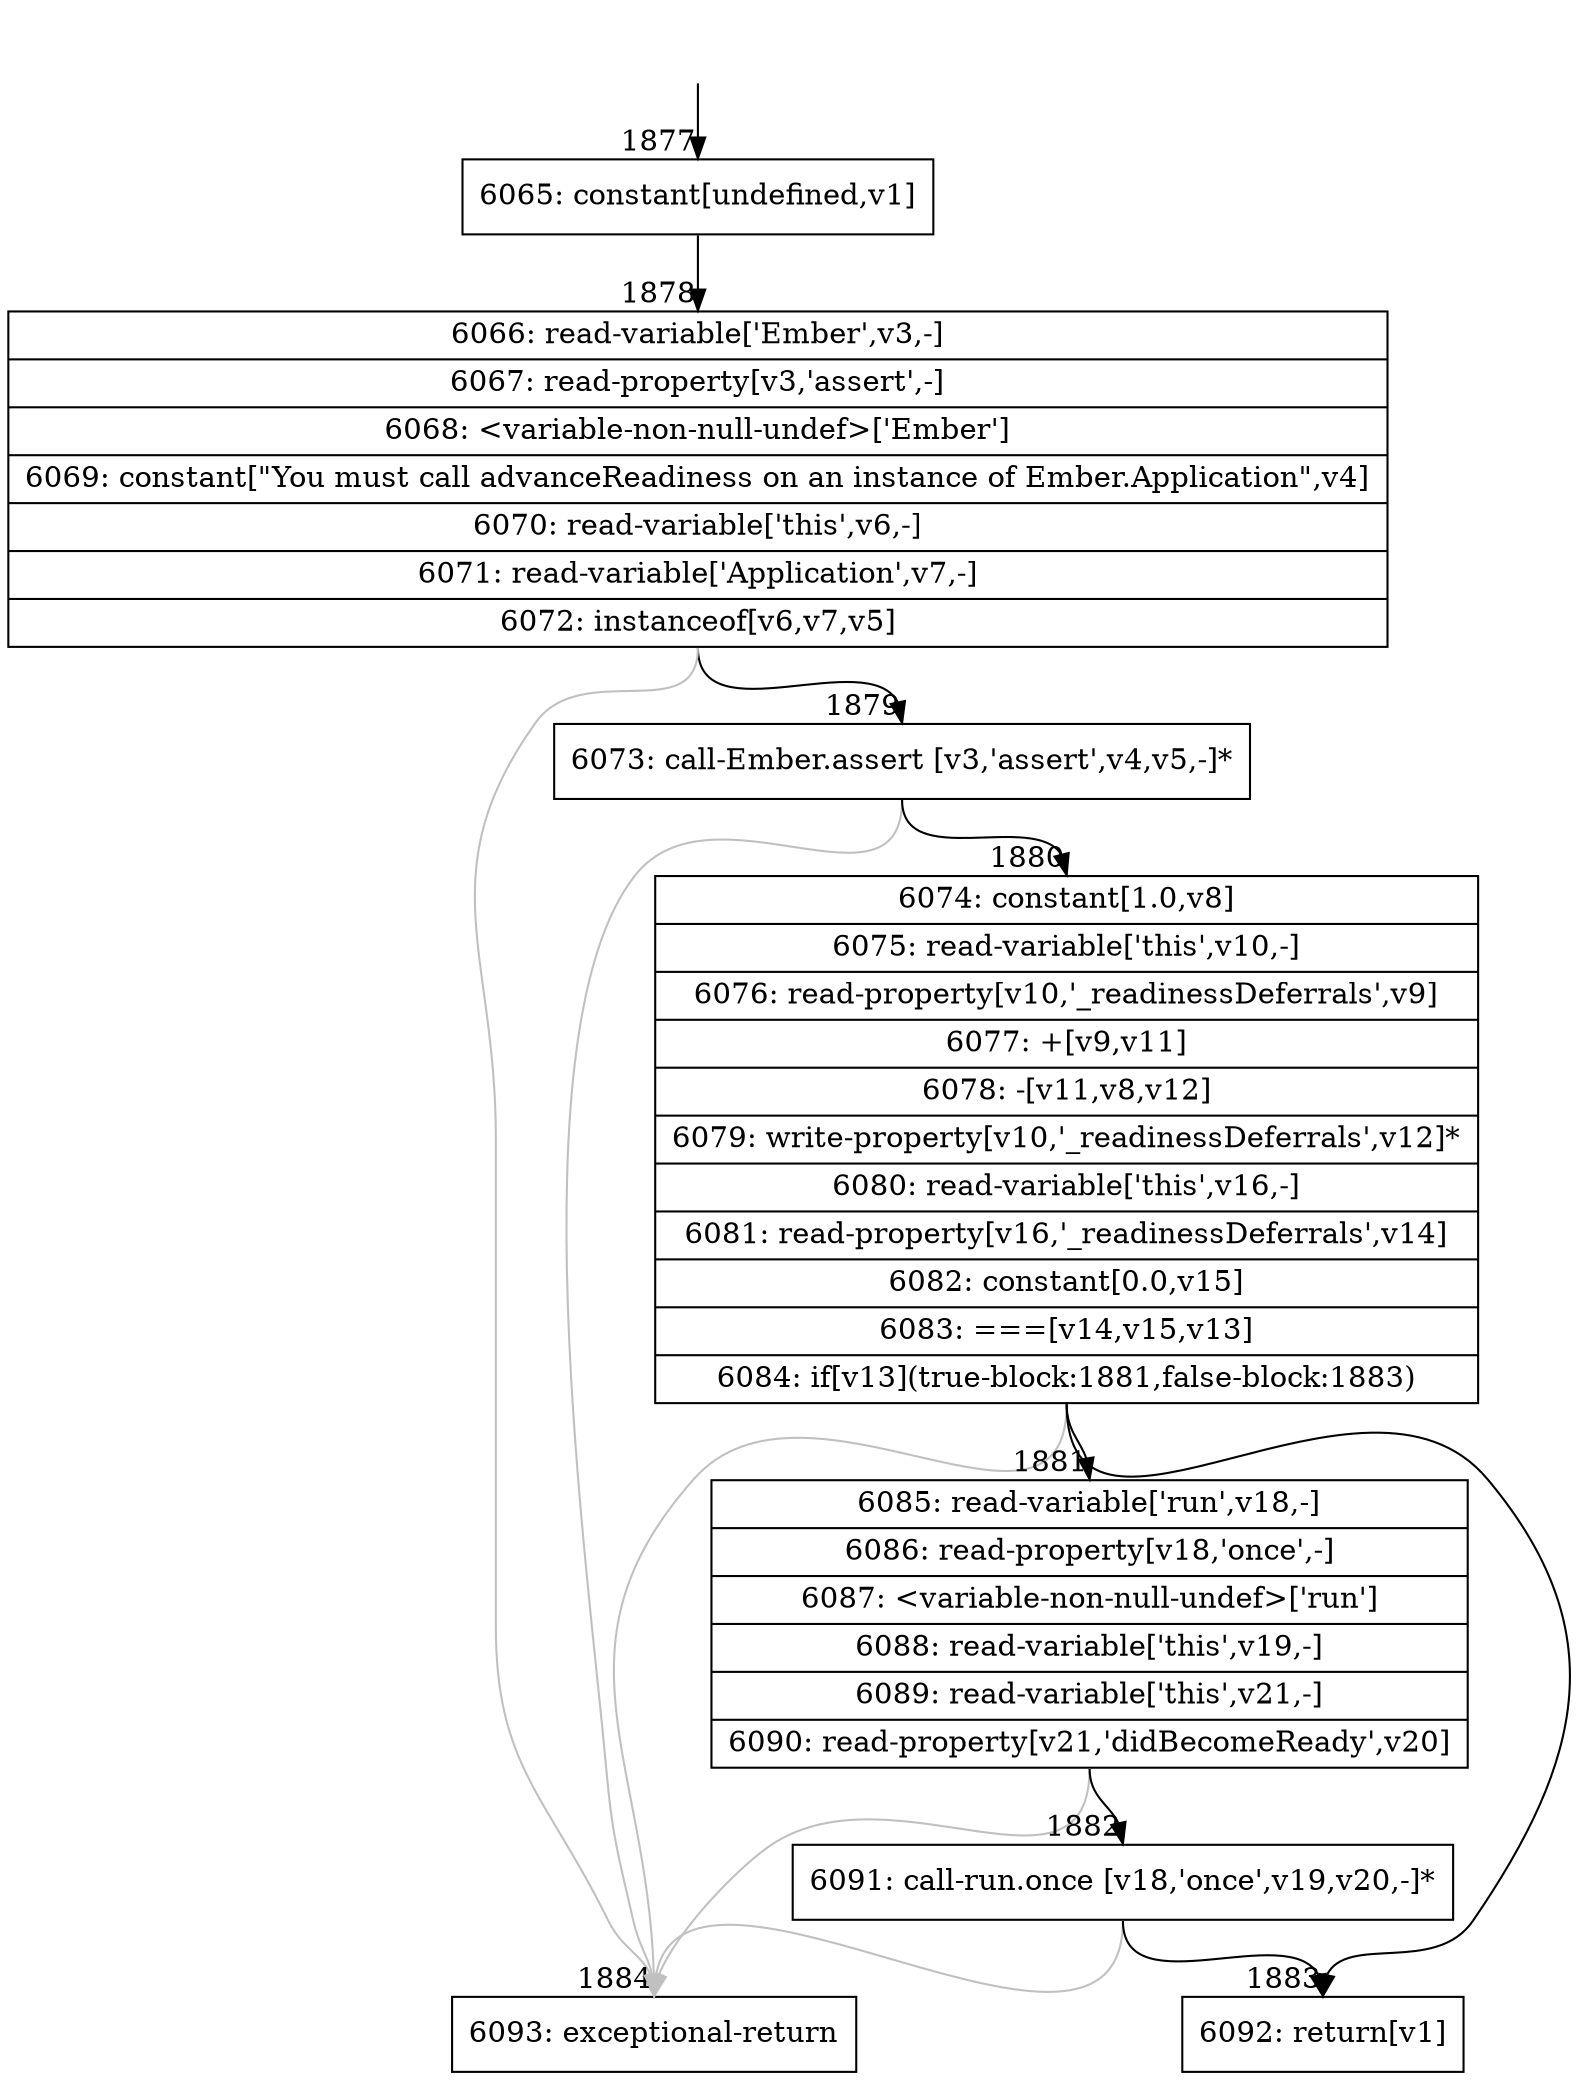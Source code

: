 digraph {
rankdir="TD"
BB_entry142[shape=none,label=""];
BB_entry142 -> BB1877 [tailport=s, headport=n, headlabel="    1877"]
BB1877 [shape=record label="{6065: constant[undefined,v1]}" ] 
BB1877 -> BB1878 [tailport=s, headport=n, headlabel="      1878"]
BB1878 [shape=record label="{6066: read-variable['Ember',v3,-]|6067: read-property[v3,'assert',-]|6068: \<variable-non-null-undef\>['Ember']|6069: constant[\"You must call advanceReadiness on an instance of Ember.Application\",v4]|6070: read-variable['this',v6,-]|6071: read-variable['Application',v7,-]|6072: instanceof[v6,v7,v5]}" ] 
BB1878 -> BB1879 [tailport=s, headport=n, headlabel="      1879"]
BB1878 -> BB1884 [tailport=s, headport=n, color=gray, headlabel="      1884"]
BB1879 [shape=record label="{6073: call-Ember.assert [v3,'assert',v4,v5,-]*}" ] 
BB1879 -> BB1880 [tailport=s, headport=n, headlabel="      1880"]
BB1879 -> BB1884 [tailport=s, headport=n, color=gray]
BB1880 [shape=record label="{6074: constant[1.0,v8]|6075: read-variable['this',v10,-]|6076: read-property[v10,'_readinessDeferrals',v9]|6077: +[v9,v11]|6078: -[v11,v8,v12]|6079: write-property[v10,'_readinessDeferrals',v12]*|6080: read-variable['this',v16,-]|6081: read-property[v16,'_readinessDeferrals',v14]|6082: constant[0.0,v15]|6083: ===[v14,v15,v13]|6084: if[v13](true-block:1881,false-block:1883)}" ] 
BB1880 -> BB1881 [tailport=s, headport=n, headlabel="      1881"]
BB1880 -> BB1883 [tailport=s, headport=n, headlabel="      1883"]
BB1880 -> BB1884 [tailport=s, headport=n, color=gray]
BB1881 [shape=record label="{6085: read-variable['run',v18,-]|6086: read-property[v18,'once',-]|6087: \<variable-non-null-undef\>['run']|6088: read-variable['this',v19,-]|6089: read-variable['this',v21,-]|6090: read-property[v21,'didBecomeReady',v20]}" ] 
BB1881 -> BB1882 [tailport=s, headport=n, headlabel="      1882"]
BB1881 -> BB1884 [tailport=s, headport=n, color=gray]
BB1882 [shape=record label="{6091: call-run.once [v18,'once',v19,v20,-]*}" ] 
BB1882 -> BB1883 [tailport=s, headport=n]
BB1882 -> BB1884 [tailport=s, headport=n, color=gray]
BB1883 [shape=record label="{6092: return[v1]}" ] 
BB1884 [shape=record label="{6093: exceptional-return}" ] 
//#$~ 2839
}
